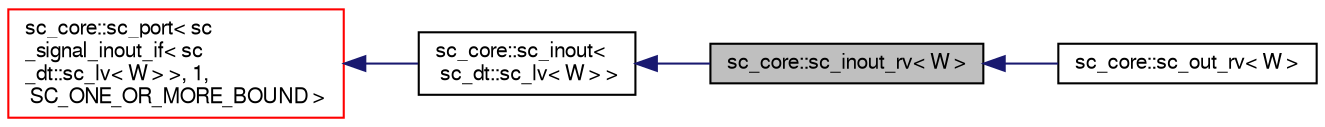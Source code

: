 digraph "sc_core::sc_inout_rv&lt; W &gt;"
{
  edge [fontname="FreeSans",fontsize="10",labelfontname="FreeSans",labelfontsize="10"];
  node [fontname="FreeSans",fontsize="10",shape=record];
  rankdir="LR";
  Node0 [label="sc_core::sc_inout_rv\< W \>",height=0.2,width=0.4,color="black", fillcolor="grey75", style="filled", fontcolor="black"];
  Node1 -> Node0 [dir="back",color="midnightblue",fontsize="10",style="solid",fontname="FreeSans"];
  Node1 [label="sc_core::sc_inout\<\l sc_dt::sc_lv\< W \> \>",height=0.2,width=0.4,color="black", fillcolor="white", style="filled",URL="$a01300.html"];
  Node2 -> Node1 [dir="back",color="midnightblue",fontsize="10",style="solid",fontname="FreeSans"];
  Node2 [label="sc_core::sc_port\< sc\l_signal_inout_if\< sc\l_dt::sc_lv\< W \> \>, 1,\l SC_ONE_OR_MORE_BOUND \>",height=0.2,width=0.4,color="red", fillcolor="white", style="filled",URL="$a01224.html"];
  Node0 -> Node6 [dir="back",color="midnightblue",fontsize="10",style="solid",fontname="FreeSans"];
  Node6 [label="sc_core::sc_out_rv\< W \>",height=0.2,width=0.4,color="black", fillcolor="white", style="filled",URL="$a01348.html"];
}

